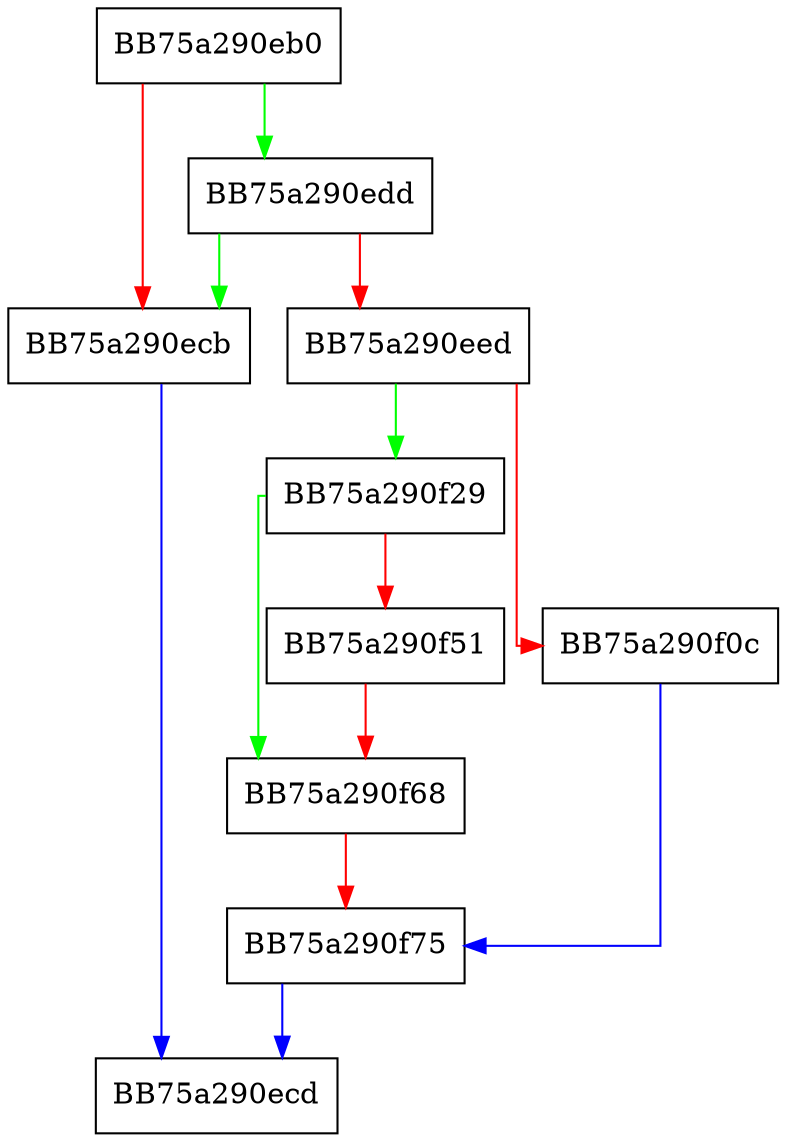 digraph sqlite3VtabCallConnect {
  node [shape="box"];
  graph [splines=ortho];
  BB75a290eb0 -> BB75a290edd [color="green"];
  BB75a290eb0 -> BB75a290ecb [color="red"];
  BB75a290ecb -> BB75a290ecd [color="blue"];
  BB75a290edd -> BB75a290ecb [color="green"];
  BB75a290edd -> BB75a290eed [color="red"];
  BB75a290eed -> BB75a290f29 [color="green"];
  BB75a290eed -> BB75a290f0c [color="red"];
  BB75a290f0c -> BB75a290f75 [color="blue"];
  BB75a290f29 -> BB75a290f68 [color="green"];
  BB75a290f29 -> BB75a290f51 [color="red"];
  BB75a290f51 -> BB75a290f68 [color="red"];
  BB75a290f68 -> BB75a290f75 [color="red"];
  BB75a290f75 -> BB75a290ecd [color="blue"];
}